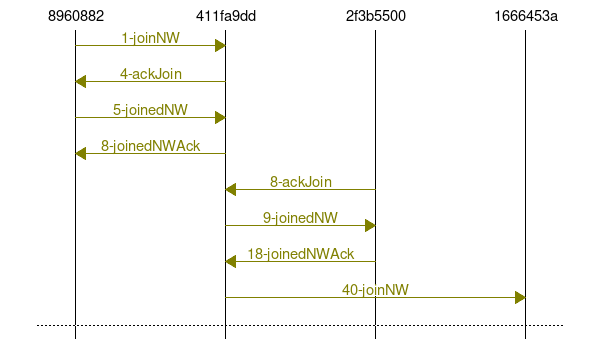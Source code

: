 msc { 
8960882,411fa9dd,2f3b5500,1666453a;

8960882=>411fa9dd [label="1-joinNW", textcolor="olive", linecolor="olive"];
411fa9dd=>8960882 [label="4-ackJoin", textcolor="olive", linecolor="olive"];
8960882=>411fa9dd [label="5-joinedNW", textcolor="olive", linecolor="olive"];
411fa9dd=>8960882 [label="8-joinedNWAck", textcolor="olive", linecolor="olive"];
2f3b5500=>411fa9dd [label="8-ackJoin", textcolor="olive", linecolor="olive"];
411fa9dd=>2f3b5500 [label="9-joinedNW", textcolor="olive", linecolor="olive"];
2f3b5500=>411fa9dd [label="18-joinedNWAck", textcolor="olive", linecolor="olive"];
411fa9dd=>1666453a [label="40-joinNW", textcolor="olive", linecolor="olive"];
---;
}

